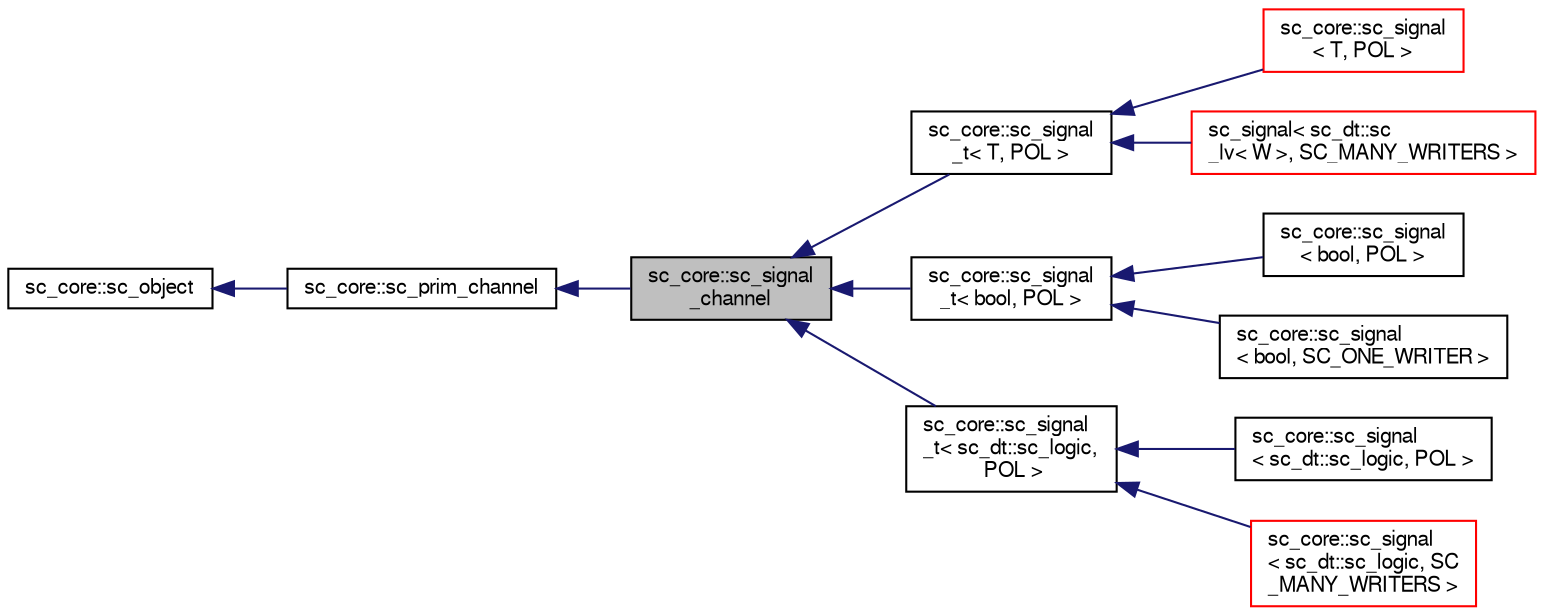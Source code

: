 digraph "sc_core::sc_signal_channel"
{
  edge [fontname="FreeSans",fontsize="10",labelfontname="FreeSans",labelfontsize="10"];
  node [fontname="FreeSans",fontsize="10",shape=record];
  rankdir="LR";
  Node0 [label="sc_core::sc_signal\l_channel",height=0.2,width=0.4,color="black", fillcolor="grey75", style="filled", fontcolor="black"];
  Node1 -> Node0 [dir="back",color="midnightblue",fontsize="10",style="solid",fontname="FreeSans"];
  Node1 [label="sc_core::sc_prim_channel",height=0.2,width=0.4,color="black", fillcolor="white", style="filled",URL="$a01228.html"];
  Node2 -> Node1 [dir="back",color="midnightblue",fontsize="10",style="solid",fontname="FreeSans"];
  Node2 [label="sc_core::sc_object",height=0.2,width=0.4,color="black", fillcolor="white", style="filled",URL="$a01884.html"];
  Node0 -> Node3 [dir="back",color="midnightblue",fontsize="10",style="solid",fontname="FreeSans"];
  Node3 [label="sc_core::sc_signal\l_t\< T, POL \>",height=0.2,width=0.4,color="black", fillcolor="white", style="filled",URL="$a01248.html"];
  Node3 -> Node4 [dir="back",color="midnightblue",fontsize="10",style="solid",fontname="FreeSans"];
  Node4 [label="sc_core::sc_signal\l\< T, POL \>",height=0.2,width=0.4,color="red", fillcolor="white", style="filled",URL="$a01252.html"];
  Node3 -> Node7 [dir="back",color="midnightblue",fontsize="10",style="solid",fontname="FreeSans"];
  Node7 [label="sc_signal\< sc_dt::sc\l_lv\< W \>, SC_MANY_WRITERS \>",height=0.2,width=0.4,color="red", fillcolor="white", style="filled",URL="$a01252.html"];
  Node0 -> Node9 [dir="back",color="midnightblue",fontsize="10",style="solid",fontname="FreeSans"];
  Node9 [label="sc_core::sc_signal\l_t\< bool, POL \>",height=0.2,width=0.4,color="black", fillcolor="white", style="filled",URL="$a01248.html"];
  Node9 -> Node10 [dir="back",color="midnightblue",fontsize="10",style="solid",fontname="FreeSans"];
  Node10 [label="sc_core::sc_signal\l\< bool, POL \>",height=0.2,width=0.4,color="black", fillcolor="white", style="filled",URL="$a01256.html"];
  Node9 -> Node11 [dir="back",color="midnightblue",fontsize="10",style="solid",fontname="FreeSans"];
  Node11 [label="sc_core::sc_signal\l\< bool, SC_ONE_WRITER \>",height=0.2,width=0.4,color="black", fillcolor="white", style="filled",URL="$a01252.html"];
  Node0 -> Node12 [dir="back",color="midnightblue",fontsize="10",style="solid",fontname="FreeSans"];
  Node12 [label="sc_core::sc_signal\l_t\< sc_dt::sc_logic,\l POL \>",height=0.2,width=0.4,color="black", fillcolor="white", style="filled",URL="$a01248.html"];
  Node12 -> Node13 [dir="back",color="midnightblue",fontsize="10",style="solid",fontname="FreeSans"];
  Node13 [label="sc_core::sc_signal\l\< sc_dt::sc_logic, POL \>",height=0.2,width=0.4,color="black", fillcolor="white", style="filled",URL="$a01260.html"];
  Node12 -> Node14 [dir="back",color="midnightblue",fontsize="10",style="solid",fontname="FreeSans"];
  Node14 [label="sc_core::sc_signal\l\< sc_dt::sc_logic, SC\l_MANY_WRITERS \>",height=0.2,width=0.4,color="red", fillcolor="white", style="filled",URL="$a01252.html"];
}
